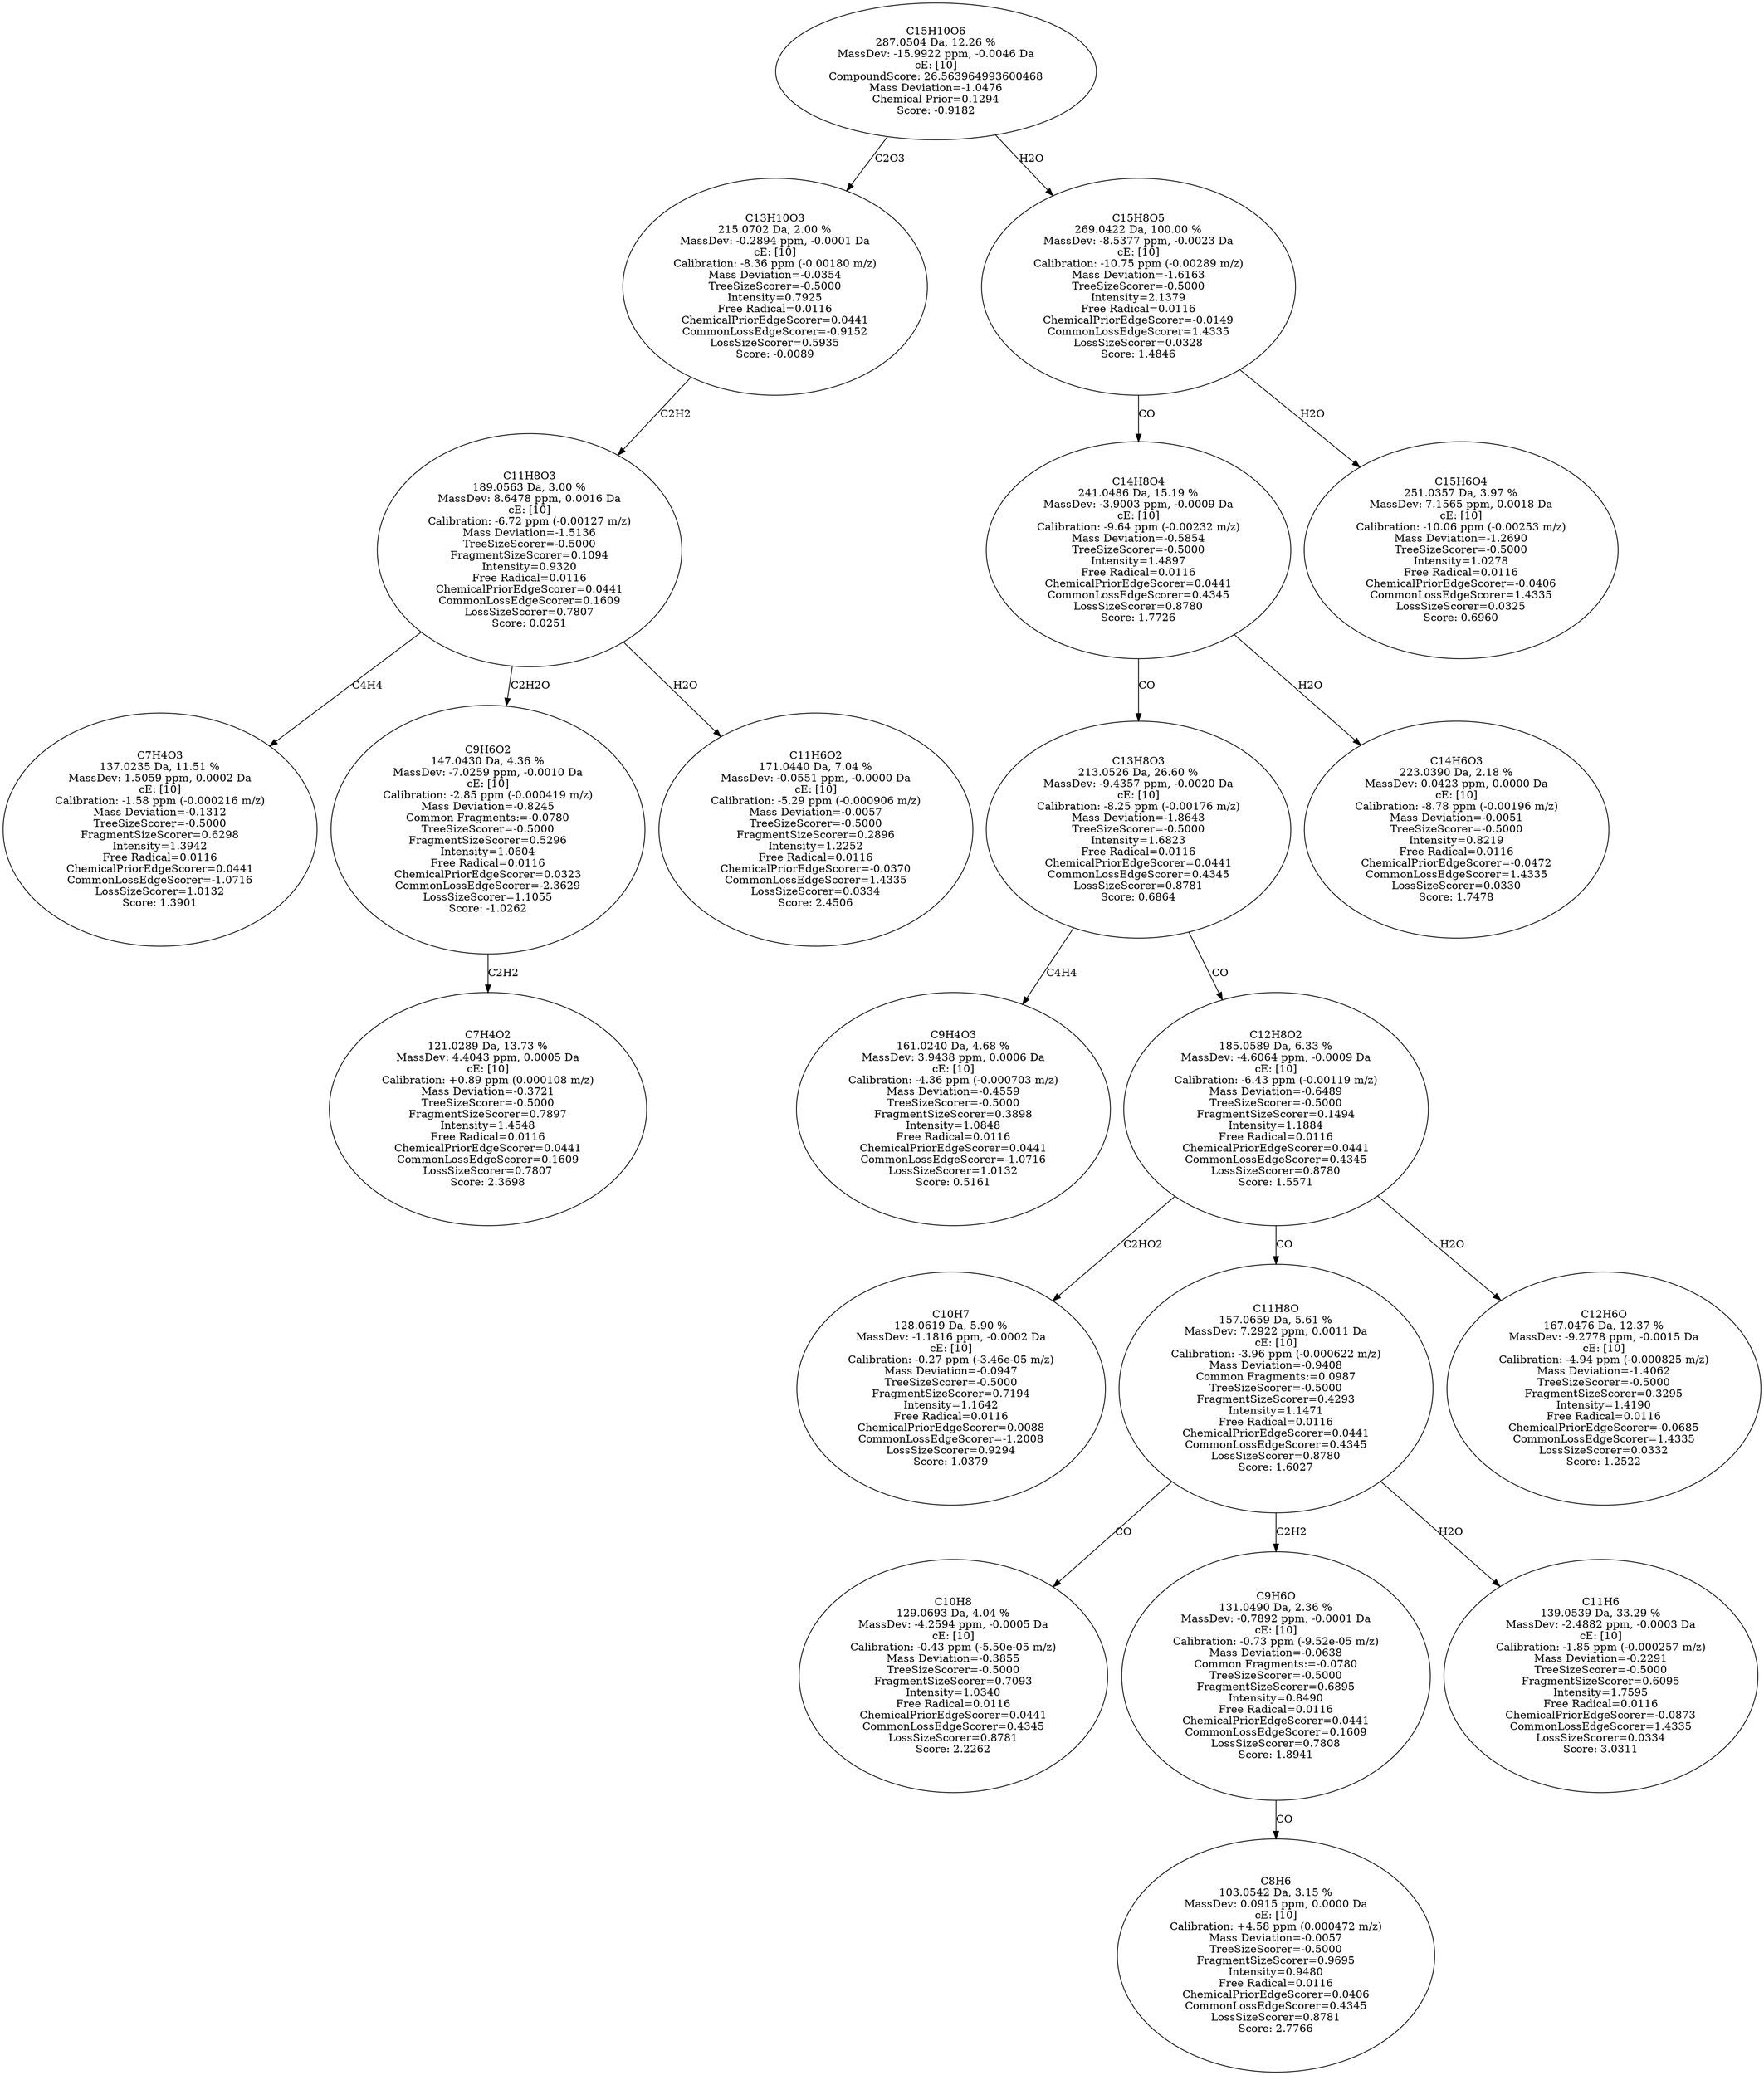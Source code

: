 strict digraph {
v1 [label="C7H4O3\n137.0235 Da, 11.51 %\nMassDev: 1.5059 ppm, 0.0002 Da\ncE: [10]\nCalibration: -1.58 ppm (-0.000216 m/z)\nMass Deviation=-0.1312\nTreeSizeScorer=-0.5000\nFragmentSizeScorer=0.6298\nIntensity=1.3942\nFree Radical=0.0116\nChemicalPriorEdgeScorer=0.0441\nCommonLossEdgeScorer=-1.0716\nLossSizeScorer=1.0132\nScore: 1.3901"];
v2 [label="C7H4O2\n121.0289 Da, 13.73 %\nMassDev: 4.4043 ppm, 0.0005 Da\ncE: [10]\nCalibration: +0.89 ppm (0.000108 m/z)\nMass Deviation=-0.3721\nTreeSizeScorer=-0.5000\nFragmentSizeScorer=0.7897\nIntensity=1.4548\nFree Radical=0.0116\nChemicalPriorEdgeScorer=0.0441\nCommonLossEdgeScorer=0.1609\nLossSizeScorer=0.7807\nScore: 2.3698"];
v3 [label="C9H6O2\n147.0430 Da, 4.36 %\nMassDev: -7.0259 ppm, -0.0010 Da\ncE: [10]\nCalibration: -2.85 ppm (-0.000419 m/z)\nMass Deviation=-0.8245\nCommon Fragments:=-0.0780\nTreeSizeScorer=-0.5000\nFragmentSizeScorer=0.5296\nIntensity=1.0604\nFree Radical=0.0116\nChemicalPriorEdgeScorer=0.0323\nCommonLossEdgeScorer=-2.3629\nLossSizeScorer=1.1055\nScore: -1.0262"];
v4 [label="C11H6O2\n171.0440 Da, 7.04 %\nMassDev: -0.0551 ppm, -0.0000 Da\ncE: [10]\nCalibration: -5.29 ppm (-0.000906 m/z)\nMass Deviation=-0.0057\nTreeSizeScorer=-0.5000\nFragmentSizeScorer=0.2896\nIntensity=1.2252\nFree Radical=0.0116\nChemicalPriorEdgeScorer=-0.0370\nCommonLossEdgeScorer=1.4335\nLossSizeScorer=0.0334\nScore: 2.4506"];
v5 [label="C11H8O3\n189.0563 Da, 3.00 %\nMassDev: 8.6478 ppm, 0.0016 Da\ncE: [10]\nCalibration: -6.72 ppm (-0.00127 m/z)\nMass Deviation=-1.5136\nTreeSizeScorer=-0.5000\nFragmentSizeScorer=0.1094\nIntensity=0.9320\nFree Radical=0.0116\nChemicalPriorEdgeScorer=0.0441\nCommonLossEdgeScorer=0.1609\nLossSizeScorer=0.7807\nScore: 0.0251"];
v6 [label="C13H10O3\n215.0702 Da, 2.00 %\nMassDev: -0.2894 ppm, -0.0001 Da\ncE: [10]\nCalibration: -8.36 ppm (-0.00180 m/z)\nMass Deviation=-0.0354\nTreeSizeScorer=-0.5000\nIntensity=0.7925\nFree Radical=0.0116\nChemicalPriorEdgeScorer=0.0441\nCommonLossEdgeScorer=-0.9152\nLossSizeScorer=0.5935\nScore: -0.0089"];
v7 [label="C9H4O3\n161.0240 Da, 4.68 %\nMassDev: 3.9438 ppm, 0.0006 Da\ncE: [10]\nCalibration: -4.36 ppm (-0.000703 m/z)\nMass Deviation=-0.4559\nTreeSizeScorer=-0.5000\nFragmentSizeScorer=0.3898\nIntensity=1.0848\nFree Radical=0.0116\nChemicalPriorEdgeScorer=0.0441\nCommonLossEdgeScorer=-1.0716\nLossSizeScorer=1.0132\nScore: 0.5161"];
v8 [label="C10H7\n128.0619 Da, 5.90 %\nMassDev: -1.1816 ppm, -0.0002 Da\ncE: [10]\nCalibration: -0.27 ppm (-3.46e-05 m/z)\nMass Deviation=-0.0947\nTreeSizeScorer=-0.5000\nFragmentSizeScorer=0.7194\nIntensity=1.1642\nFree Radical=0.0116\nChemicalPriorEdgeScorer=0.0088\nCommonLossEdgeScorer=-1.2008\nLossSizeScorer=0.9294\nScore: 1.0379"];
v9 [label="C10H8\n129.0693 Da, 4.04 %\nMassDev: -4.2594 ppm, -0.0005 Da\ncE: [10]\nCalibration: -0.43 ppm (-5.50e-05 m/z)\nMass Deviation=-0.3855\nTreeSizeScorer=-0.5000\nFragmentSizeScorer=0.7093\nIntensity=1.0340\nFree Radical=0.0116\nChemicalPriorEdgeScorer=0.0441\nCommonLossEdgeScorer=0.4345\nLossSizeScorer=0.8781\nScore: 2.2262"];
v10 [label="C8H6\n103.0542 Da, 3.15 %\nMassDev: 0.0915 ppm, 0.0000 Da\ncE: [10]\nCalibration: +4.58 ppm (0.000472 m/z)\nMass Deviation=-0.0057\nTreeSizeScorer=-0.5000\nFragmentSizeScorer=0.9695\nIntensity=0.9480\nFree Radical=0.0116\nChemicalPriorEdgeScorer=0.0406\nCommonLossEdgeScorer=0.4345\nLossSizeScorer=0.8781\nScore: 2.7766"];
v11 [label="C9H6O\n131.0490 Da, 2.36 %\nMassDev: -0.7892 ppm, -0.0001 Da\ncE: [10]\nCalibration: -0.73 ppm (-9.52e-05 m/z)\nMass Deviation=-0.0638\nCommon Fragments:=-0.0780\nTreeSizeScorer=-0.5000\nFragmentSizeScorer=0.6895\nIntensity=0.8490\nFree Radical=0.0116\nChemicalPriorEdgeScorer=0.0441\nCommonLossEdgeScorer=0.1609\nLossSizeScorer=0.7808\nScore: 1.8941"];
v12 [label="C11H6\n139.0539 Da, 33.29 %\nMassDev: -2.4882 ppm, -0.0003 Da\ncE: [10]\nCalibration: -1.85 ppm (-0.000257 m/z)\nMass Deviation=-0.2291\nTreeSizeScorer=-0.5000\nFragmentSizeScorer=0.6095\nIntensity=1.7595\nFree Radical=0.0116\nChemicalPriorEdgeScorer=-0.0873\nCommonLossEdgeScorer=1.4335\nLossSizeScorer=0.0334\nScore: 3.0311"];
v13 [label="C11H8O\n157.0659 Da, 5.61 %\nMassDev: 7.2922 ppm, 0.0011 Da\ncE: [10]\nCalibration: -3.96 ppm (-0.000622 m/z)\nMass Deviation=-0.9408\nCommon Fragments:=0.0987\nTreeSizeScorer=-0.5000\nFragmentSizeScorer=0.4293\nIntensity=1.1471\nFree Radical=0.0116\nChemicalPriorEdgeScorer=0.0441\nCommonLossEdgeScorer=0.4345\nLossSizeScorer=0.8780\nScore: 1.6027"];
v14 [label="C12H6O\n167.0476 Da, 12.37 %\nMassDev: -9.2778 ppm, -0.0015 Da\ncE: [10]\nCalibration: -4.94 ppm (-0.000825 m/z)\nMass Deviation=-1.4062\nTreeSizeScorer=-0.5000\nFragmentSizeScorer=0.3295\nIntensity=1.4190\nFree Radical=0.0116\nChemicalPriorEdgeScorer=-0.0685\nCommonLossEdgeScorer=1.4335\nLossSizeScorer=0.0332\nScore: 1.2522"];
v15 [label="C12H8O2\n185.0589 Da, 6.33 %\nMassDev: -4.6064 ppm, -0.0009 Da\ncE: [10]\nCalibration: -6.43 ppm (-0.00119 m/z)\nMass Deviation=-0.6489\nTreeSizeScorer=-0.5000\nFragmentSizeScorer=0.1494\nIntensity=1.1884\nFree Radical=0.0116\nChemicalPriorEdgeScorer=0.0441\nCommonLossEdgeScorer=0.4345\nLossSizeScorer=0.8780\nScore: 1.5571"];
v16 [label="C13H8O3\n213.0526 Da, 26.60 %\nMassDev: -9.4357 ppm, -0.0020 Da\ncE: [10]\nCalibration: -8.25 ppm (-0.00176 m/z)\nMass Deviation=-1.8643\nTreeSizeScorer=-0.5000\nIntensity=1.6823\nFree Radical=0.0116\nChemicalPriorEdgeScorer=0.0441\nCommonLossEdgeScorer=0.4345\nLossSizeScorer=0.8781\nScore: 0.6864"];
v17 [label="C14H6O3\n223.0390 Da, 2.18 %\nMassDev: 0.0423 ppm, 0.0000 Da\ncE: [10]\nCalibration: -8.78 ppm (-0.00196 m/z)\nMass Deviation=-0.0051\nTreeSizeScorer=-0.5000\nIntensity=0.8219\nFree Radical=0.0116\nChemicalPriorEdgeScorer=-0.0472\nCommonLossEdgeScorer=1.4335\nLossSizeScorer=0.0330\nScore: 1.7478"];
v18 [label="C14H8O4\n241.0486 Da, 15.19 %\nMassDev: -3.9003 ppm, -0.0009 Da\ncE: [10]\nCalibration: -9.64 ppm (-0.00232 m/z)\nMass Deviation=-0.5854\nTreeSizeScorer=-0.5000\nIntensity=1.4897\nFree Radical=0.0116\nChemicalPriorEdgeScorer=0.0441\nCommonLossEdgeScorer=0.4345\nLossSizeScorer=0.8780\nScore: 1.7726"];
v19 [label="C15H6O4\n251.0357 Da, 3.97 %\nMassDev: 7.1565 ppm, 0.0018 Da\ncE: [10]\nCalibration: -10.06 ppm (-0.00253 m/z)\nMass Deviation=-1.2690\nTreeSizeScorer=-0.5000\nIntensity=1.0278\nFree Radical=0.0116\nChemicalPriorEdgeScorer=-0.0406\nCommonLossEdgeScorer=1.4335\nLossSizeScorer=0.0325\nScore: 0.6960"];
v20 [label="C15H8O5\n269.0422 Da, 100.00 %\nMassDev: -8.5377 ppm, -0.0023 Da\ncE: [10]\nCalibration: -10.75 ppm (-0.00289 m/z)\nMass Deviation=-1.6163\nTreeSizeScorer=-0.5000\nIntensity=2.1379\nFree Radical=0.0116\nChemicalPriorEdgeScorer=-0.0149\nCommonLossEdgeScorer=1.4335\nLossSizeScorer=0.0328\nScore: 1.4846"];
v21 [label="C15H10O6\n287.0504 Da, 12.26 %\nMassDev: -15.9922 ppm, -0.0046 Da\ncE: [10]\nCompoundScore: 26.563964993600468\nMass Deviation=-1.0476\nChemical Prior=0.1294\nScore: -0.9182"];
v5 -> v1 [label="C4H4"];
v3 -> v2 [label="C2H2"];
v5 -> v3 [label="C2H2O"];
v5 -> v4 [label="H2O"];
v6 -> v5 [label="C2H2"];
v21 -> v6 [label="C2O3"];
v16 -> v7 [label="C4H4"];
v15 -> v8 [label="C2HO2"];
v13 -> v9 [label="CO"];
v11 -> v10 [label="CO"];
v13 -> v11 [label="C2H2"];
v13 -> v12 [label="H2O"];
v15 -> v13 [label="CO"];
v15 -> v14 [label="H2O"];
v16 -> v15 [label="CO"];
v18 -> v16 [label="CO"];
v18 -> v17 [label="H2O"];
v20 -> v18 [label="CO"];
v20 -> v19 [label="H2O"];
v21 -> v20 [label="H2O"];
}
